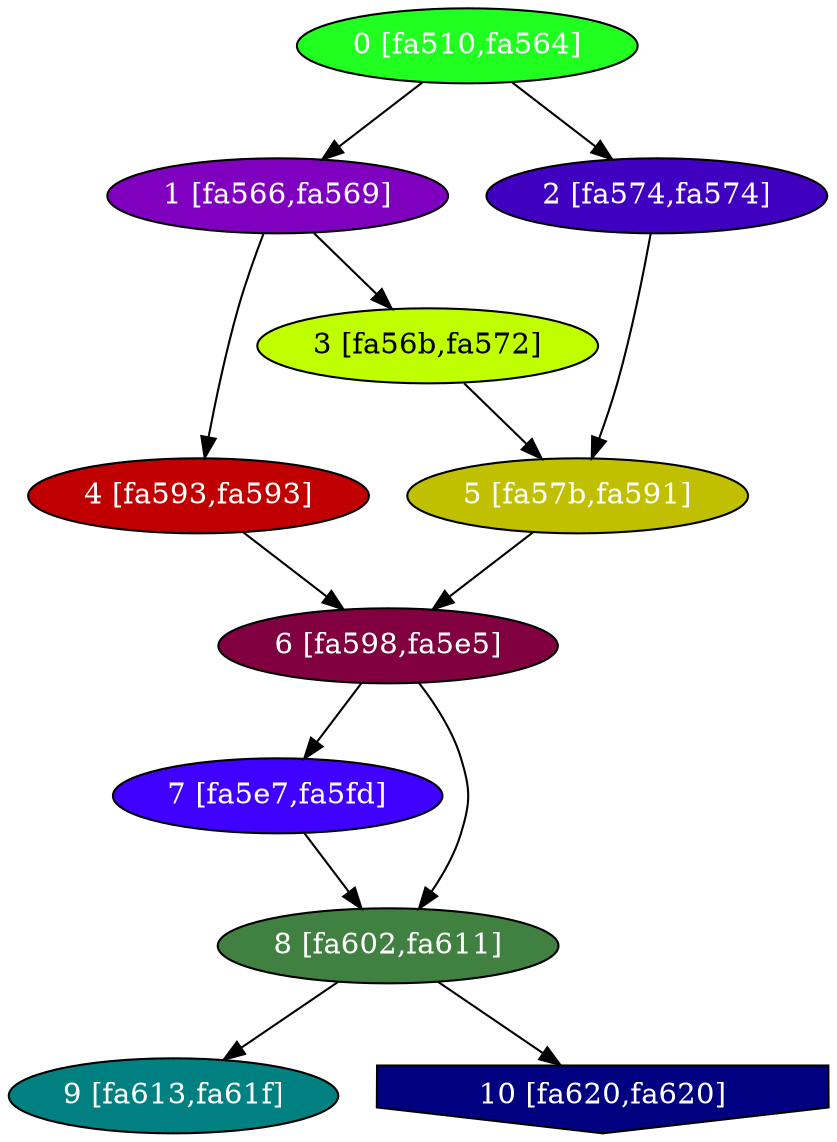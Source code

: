 diGraph libnss3{
	libnss3_0  [style=filled fillcolor="#20FF20" fontcolor="#ffffff" shape=oval label="0 [fa510,fa564]"]
	libnss3_1  [style=filled fillcolor="#8000C0" fontcolor="#ffffff" shape=oval label="1 [fa566,fa569]"]
	libnss3_2  [style=filled fillcolor="#4000C0" fontcolor="#ffffff" shape=oval label="2 [fa574,fa574]"]
	libnss3_3  [style=filled fillcolor="#C0FF00" fontcolor="#000000" shape=oval label="3 [fa56b,fa572]"]
	libnss3_4  [style=filled fillcolor="#C00000" fontcolor="#ffffff" shape=oval label="4 [fa593,fa593]"]
	libnss3_5  [style=filled fillcolor="#C0C000" fontcolor="#ffffff" shape=oval label="5 [fa57b,fa591]"]
	libnss3_6  [style=filled fillcolor="#800040" fontcolor="#ffffff" shape=oval label="6 [fa598,fa5e5]"]
	libnss3_7  [style=filled fillcolor="#4000FF" fontcolor="#ffffff" shape=oval label="7 [fa5e7,fa5fd]"]
	libnss3_8  [style=filled fillcolor="#408040" fontcolor="#ffffff" shape=oval label="8 [fa602,fa611]"]
	libnss3_9  [style=filled fillcolor="#008080" fontcolor="#ffffff" shape=oval label="9 [fa613,fa61f]"]
	libnss3_a  [style=filled fillcolor="#000080" fontcolor="#ffffff" shape=invhouse label="10 [fa620,fa620]"]

	libnss3_0 -> libnss3_1
	libnss3_0 -> libnss3_2
	libnss3_1 -> libnss3_3
	libnss3_1 -> libnss3_4
	libnss3_2 -> libnss3_5
	libnss3_3 -> libnss3_5
	libnss3_4 -> libnss3_6
	libnss3_5 -> libnss3_6
	libnss3_6 -> libnss3_7
	libnss3_6 -> libnss3_8
	libnss3_7 -> libnss3_8
	libnss3_8 -> libnss3_9
	libnss3_8 -> libnss3_a
}